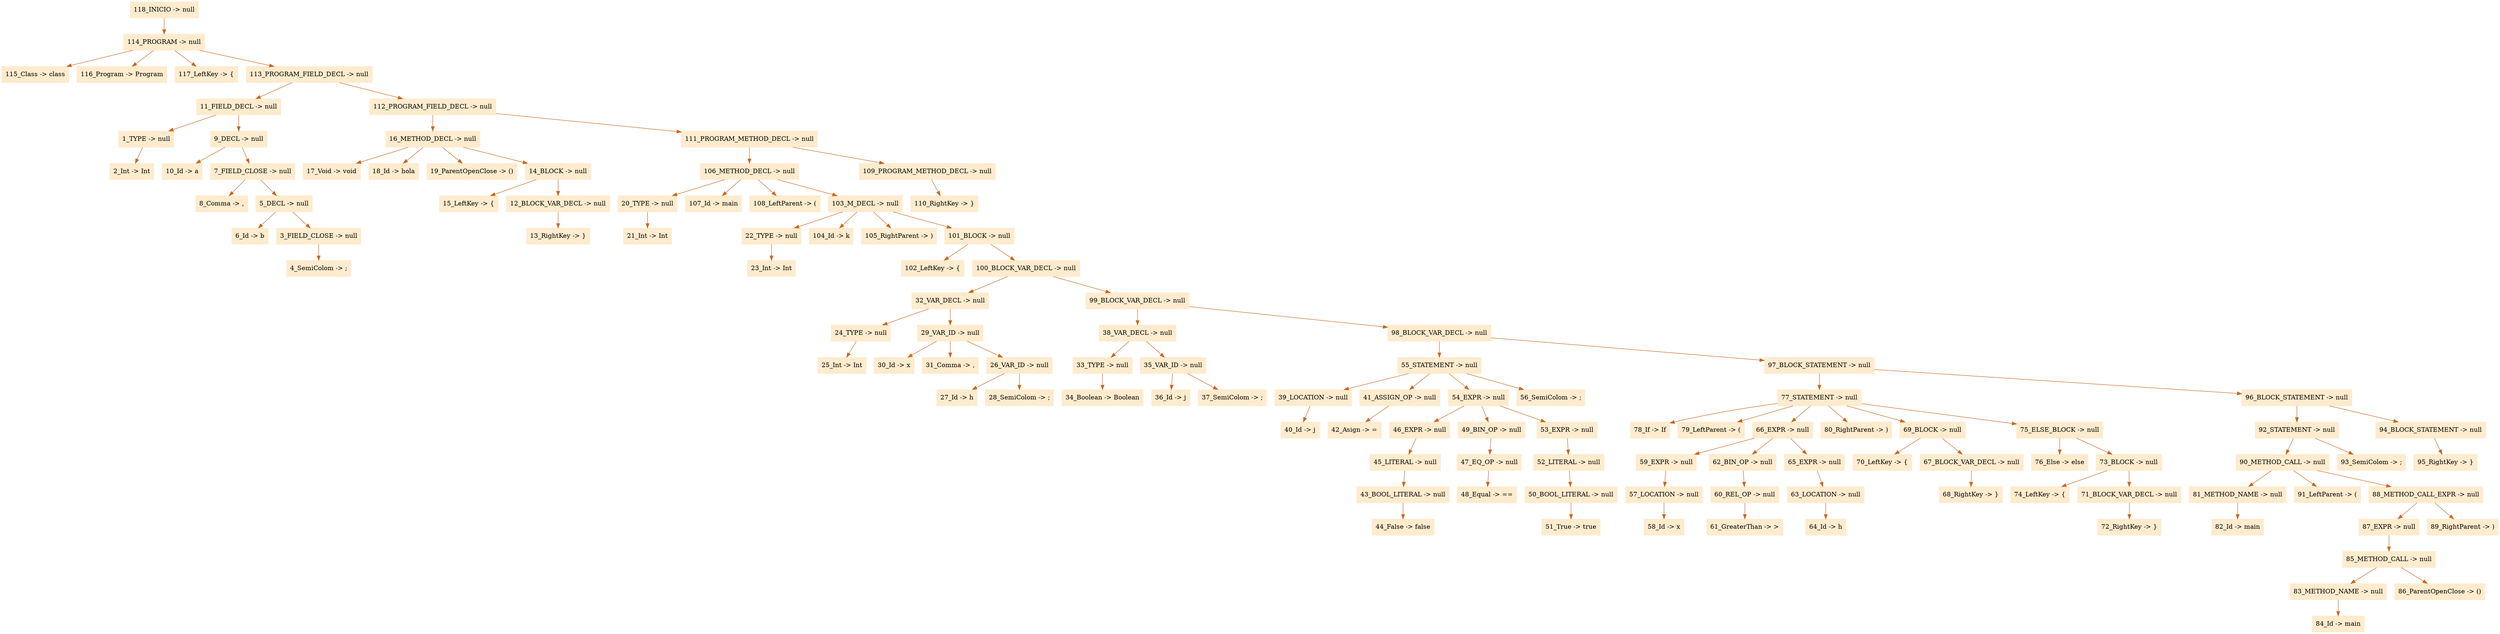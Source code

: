 digraph G {node[shape=box, style=filled, color=blanchedalmond]; edge[color=chocolate3];rankdir=UD 

"118_INICIO -> null"->"114_PROGRAM -> null"
"114_PROGRAM -> null"->"115_Class -> class"
"114_PROGRAM -> null"->"116_Program -> Program"
"114_PROGRAM -> null"->"117_LeftKey -> {"
"114_PROGRAM -> null"->"113_PROGRAM_FIELD_DECL -> null"
"113_PROGRAM_FIELD_DECL -> null"->"11_FIELD_DECL -> null"
"11_FIELD_DECL -> null"->"1_TYPE -> null"
"1_TYPE -> null"->"2_Int -> Int"
"11_FIELD_DECL -> null"->"9_DECL -> null"
"9_DECL -> null"->"10_Id -> a"
"9_DECL -> null"->"7_FIELD_CLOSE -> null"
"7_FIELD_CLOSE -> null"->"8_Comma -> ,"
"7_FIELD_CLOSE -> null"->"5_DECL -> null"
"5_DECL -> null"->"6_Id -> b"
"5_DECL -> null"->"3_FIELD_CLOSE -> null"
"3_FIELD_CLOSE -> null"->"4_SemiColom -> ;"
"113_PROGRAM_FIELD_DECL -> null"->"112_PROGRAM_FIELD_DECL -> null"
"112_PROGRAM_FIELD_DECL -> null"->"16_METHOD_DECL -> null"
"16_METHOD_DECL -> null"->"17_Void -> void"
"16_METHOD_DECL -> null"->"18_Id -> hola"
"16_METHOD_DECL -> null"->"19_ParentOpenClose -> ()"
"16_METHOD_DECL -> null"->"14_BLOCK -> null"
"14_BLOCK -> null"->"15_LeftKey -> {"
"14_BLOCK -> null"->"12_BLOCK_VAR_DECL -> null"
"12_BLOCK_VAR_DECL -> null"->"13_RightKey -> }"
"112_PROGRAM_FIELD_DECL -> null"->"111_PROGRAM_METHOD_DECL -> null"
"111_PROGRAM_METHOD_DECL -> null"->"106_METHOD_DECL -> null"
"106_METHOD_DECL -> null"->"20_TYPE -> null"
"20_TYPE -> null"->"21_Int -> Int"
"106_METHOD_DECL -> null"->"107_Id -> main"
"106_METHOD_DECL -> null"->"108_LeftParent -> ("
"106_METHOD_DECL -> null"->"103_M_DECL -> null"
"103_M_DECL -> null"->"22_TYPE -> null"
"22_TYPE -> null"->"23_Int -> Int"
"103_M_DECL -> null"->"104_Id -> k"
"103_M_DECL -> null"->"105_RightParent -> )"
"103_M_DECL -> null"->"101_BLOCK -> null"
"101_BLOCK -> null"->"102_LeftKey -> {"
"101_BLOCK -> null"->"100_BLOCK_VAR_DECL -> null"
"100_BLOCK_VAR_DECL -> null"->"32_VAR_DECL -> null"
"32_VAR_DECL -> null"->"24_TYPE -> null"
"24_TYPE -> null"->"25_Int -> Int"
"32_VAR_DECL -> null"->"29_VAR_ID -> null"
"29_VAR_ID -> null"->"30_Id -> x"
"29_VAR_ID -> null"->"31_Comma -> ,"
"29_VAR_ID -> null"->"26_VAR_ID -> null"
"26_VAR_ID -> null"->"27_Id -> h"
"26_VAR_ID -> null"->"28_SemiColom -> ;"
"100_BLOCK_VAR_DECL -> null"->"99_BLOCK_VAR_DECL -> null"
"99_BLOCK_VAR_DECL -> null"->"38_VAR_DECL -> null"
"38_VAR_DECL -> null"->"33_TYPE -> null"
"33_TYPE -> null"->"34_Boolean -> Boolean"
"38_VAR_DECL -> null"->"35_VAR_ID -> null"
"35_VAR_ID -> null"->"36_Id -> j"
"35_VAR_ID -> null"->"37_SemiColom -> ;"
"99_BLOCK_VAR_DECL -> null"->"98_BLOCK_VAR_DECL -> null"
"98_BLOCK_VAR_DECL -> null"->"55_STATEMENT -> null"
"55_STATEMENT -> null"->"39_LOCATION -> null"
"39_LOCATION -> null"->"40_Id -> j"
"55_STATEMENT -> null"->"41_ASSIGN_OP -> null"
"41_ASSIGN_OP -> null"->"42_Asign -> ="
"55_STATEMENT -> null"->"54_EXPR -> null"
"54_EXPR -> null"->"46_EXPR -> null"
"46_EXPR -> null"->"45_LITERAL -> null"
"45_LITERAL -> null"->"43_BOOL_LITERAL -> null"
"43_BOOL_LITERAL -> null"->"44_False -> false"
"54_EXPR -> null"->"49_BIN_OP -> null"
"49_BIN_OP -> null"->"47_EQ_OP -> null"
"47_EQ_OP -> null"->"48_Equal -> =="
"54_EXPR -> null"->"53_EXPR -> null"
"53_EXPR -> null"->"52_LITERAL -> null"
"52_LITERAL -> null"->"50_BOOL_LITERAL -> null"
"50_BOOL_LITERAL -> null"->"51_True -> true"
"55_STATEMENT -> null"->"56_SemiColom -> ;"
"98_BLOCK_VAR_DECL -> null"->"97_BLOCK_STATEMENT -> null"
"97_BLOCK_STATEMENT -> null"->"77_STATEMENT -> null"
"77_STATEMENT -> null"->"78_If -> If"
"77_STATEMENT -> null"->"79_LeftParent -> ("
"77_STATEMENT -> null"->"66_EXPR -> null"
"66_EXPR -> null"->"59_EXPR -> null"
"59_EXPR -> null"->"57_LOCATION -> null"
"57_LOCATION -> null"->"58_Id -> x"
"66_EXPR -> null"->"62_BIN_OP -> null"
"62_BIN_OP -> null"->"60_REL_OP -> null"
"60_REL_OP -> null"->"61_GreaterThan -> >"
"66_EXPR -> null"->"65_EXPR -> null"
"65_EXPR -> null"->"63_LOCATION -> null"
"63_LOCATION -> null"->"64_Id -> h"
"77_STATEMENT -> null"->"80_RightParent -> )"
"77_STATEMENT -> null"->"69_BLOCK -> null"
"69_BLOCK -> null"->"70_LeftKey -> {"
"69_BLOCK -> null"->"67_BLOCK_VAR_DECL -> null"
"67_BLOCK_VAR_DECL -> null"->"68_RightKey -> }"
"77_STATEMENT -> null"->"75_ELSE_BLOCK -> null"
"75_ELSE_BLOCK -> null"->"76_Else -> else"
"75_ELSE_BLOCK -> null"->"73_BLOCK -> null"
"73_BLOCK -> null"->"74_LeftKey -> {"
"73_BLOCK -> null"->"71_BLOCK_VAR_DECL -> null"
"71_BLOCK_VAR_DECL -> null"->"72_RightKey -> }"
"97_BLOCK_STATEMENT -> null"->"96_BLOCK_STATEMENT -> null"
"96_BLOCK_STATEMENT -> null"->"92_STATEMENT -> null"
"92_STATEMENT -> null"->"90_METHOD_CALL -> null"
"90_METHOD_CALL -> null"->"81_METHOD_NAME -> null"
"81_METHOD_NAME -> null"->"82_Id -> main"
"90_METHOD_CALL -> null"->"91_LeftParent -> ("
"90_METHOD_CALL -> null"->"88_METHOD_CALL_EXPR -> null"
"88_METHOD_CALL_EXPR -> null"->"87_EXPR -> null"
"87_EXPR -> null"->"85_METHOD_CALL -> null"
"85_METHOD_CALL -> null"->"83_METHOD_NAME -> null"
"83_METHOD_NAME -> null"->"84_Id -> main"
"85_METHOD_CALL -> null"->"86_ParentOpenClose -> ()"
"88_METHOD_CALL_EXPR -> null"->"89_RightParent -> )"
"92_STATEMENT -> null"->"93_SemiColom -> ;"
"96_BLOCK_STATEMENT -> null"->"94_BLOCK_STATEMENT -> null"
"94_BLOCK_STATEMENT -> null"->"95_RightKey -> }"
"111_PROGRAM_METHOD_DECL -> null"->"109_PROGRAM_METHOD_DECL -> null"
"109_PROGRAM_METHOD_DECL -> null"->"110_RightKey -> }"


}
